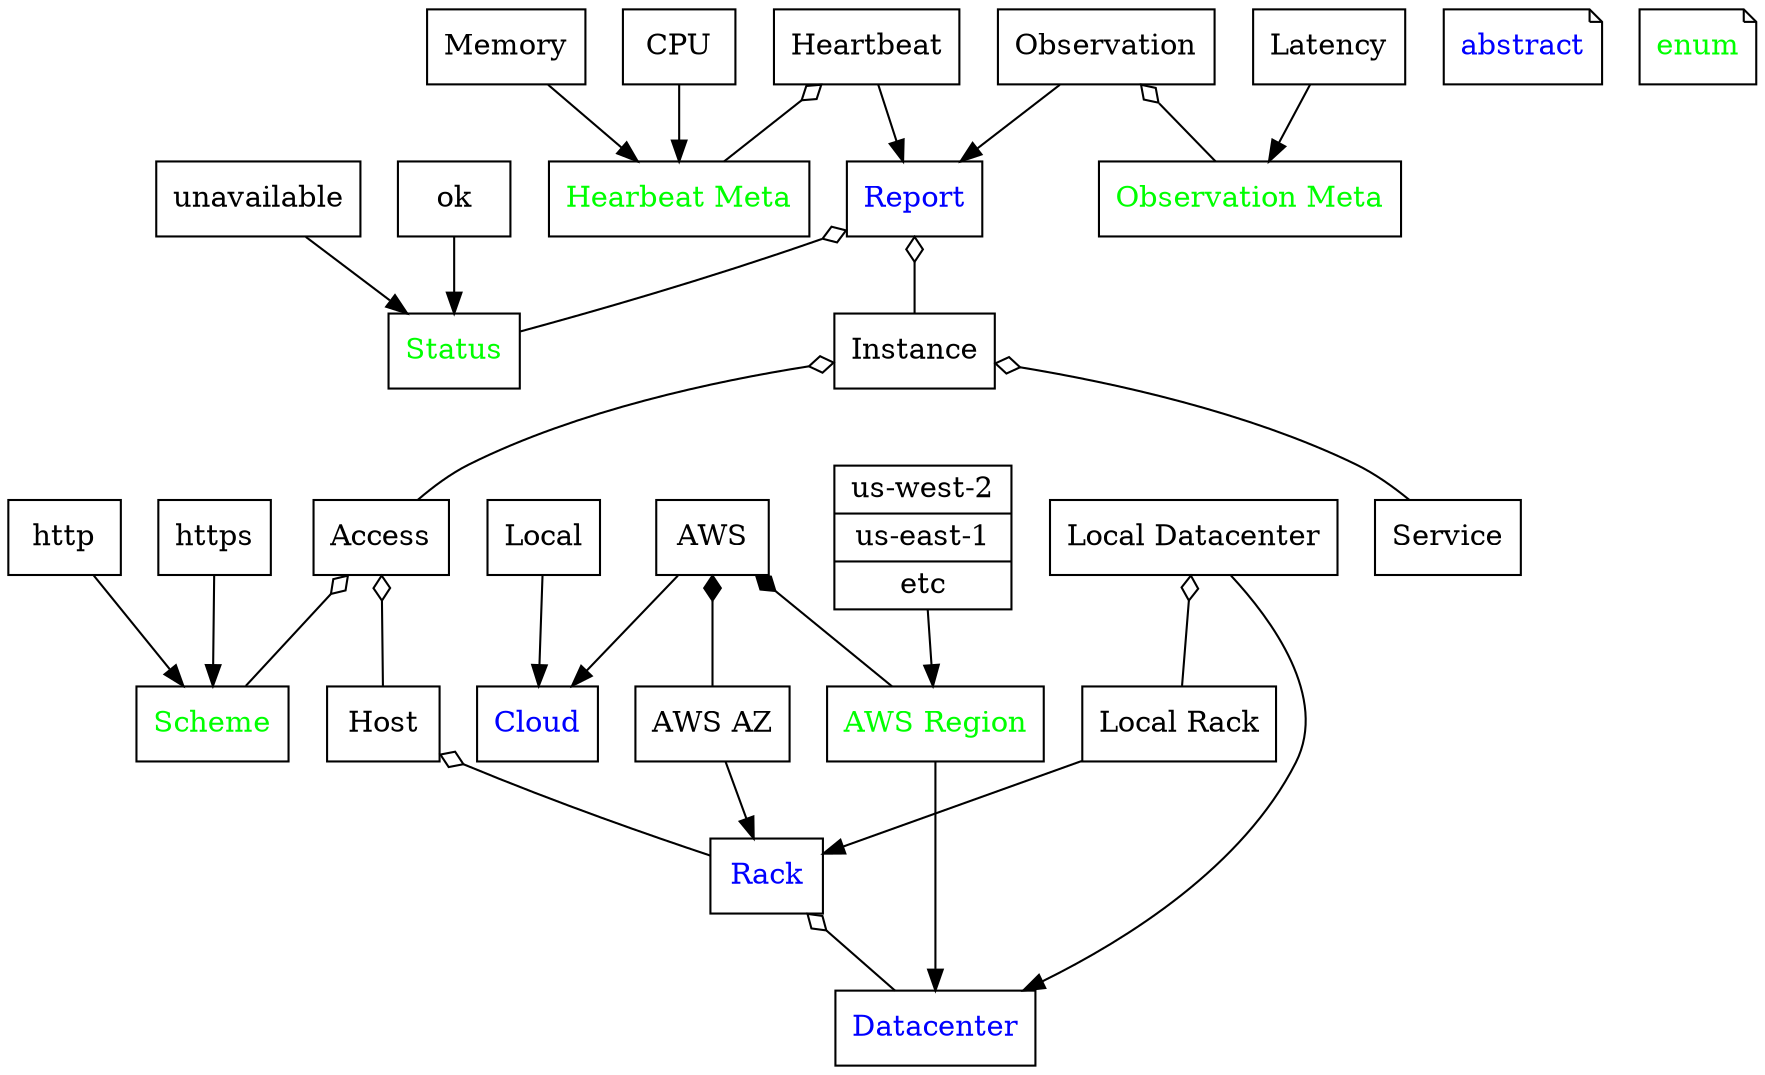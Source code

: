 digraph model {
    node [ shape="record" ]

    scheme [ label="Scheme", fontcolor="green" ]
    http
    https

    status [ label="Status", fontcolor="green" ]
    ok
    unavailable

    access [ label="Access" ]
    service [ label="Service"]
    instance [ label="Instance" ]

    report [ label="Report", fontcolor="blue" ]
    heartbeat [ label="Heartbeat" ]
    observation [ label="Observation" ]

    heartbeatMeta [ label="Hearbeat Meta", fontcolor="green" ]
    heartbeatCpu [ label="CPU" ]
    heartbeatMemory [ label="Memory" ]

    observationMeta [ label="Observation Meta", fontcolor="green" ]
    observationLatency [ label="Latency" ]

    host [ label="Host" ]

    cloud [ label="Cloud", fontcolor="blue" ]
    datacenter [ label="Datacenter", fontcolor="blue" ]
    rack [ label = "Rack", fontcolor="blue" ]

    aws [ label = "AWS" ]
    region [ label = "AWS Region", fontcolor="green" ]
    az [ label = "AWS AZ" ]

    regions [ label = "{us-west-2|us-east-1|etc}" ]

    local [ label = "Local" ]
    localDatacenter [ label = "Local Datacenter" ]
    localRack [ label="Local Rack" ]

    subgraph isA {
        edge [arrowhead="normal"]
        aws -> cloud
        region -> datacenter
        az -> rack

        http -> scheme
        https -> scheme

        regions -> region

        local -> cloud

        {ok, unavailable} -> status

        {heartbeat, observation} -> report

        {heartbeatCpu, heartbeatMemory} -> heartbeatMeta
        {observationLatency} -> observationMeta

        localDatacenter -> datacenter
        localRack -> rack
    }

    subgraph hasA {
        edge [dir=back,arrowtail=odiamond]

        rack -> datacenter
        host -> rack

        instance -> { service, access }
        report -> { instance, status }
        access -> { scheme, host }

        heartbeat -> heartbeatMeta
        observation -> observationMeta

        localDatacenter -> localRack
    }

    subgraph owns {
        edge [dir=back,arrowtail=diamond]

        aws -> { region, az }
    }

    subgraph legend {
        node [ shape="note" ]
        abstract [ fontcolor="blue" ]
        enum [ fontcolor="green" ]
    }
}